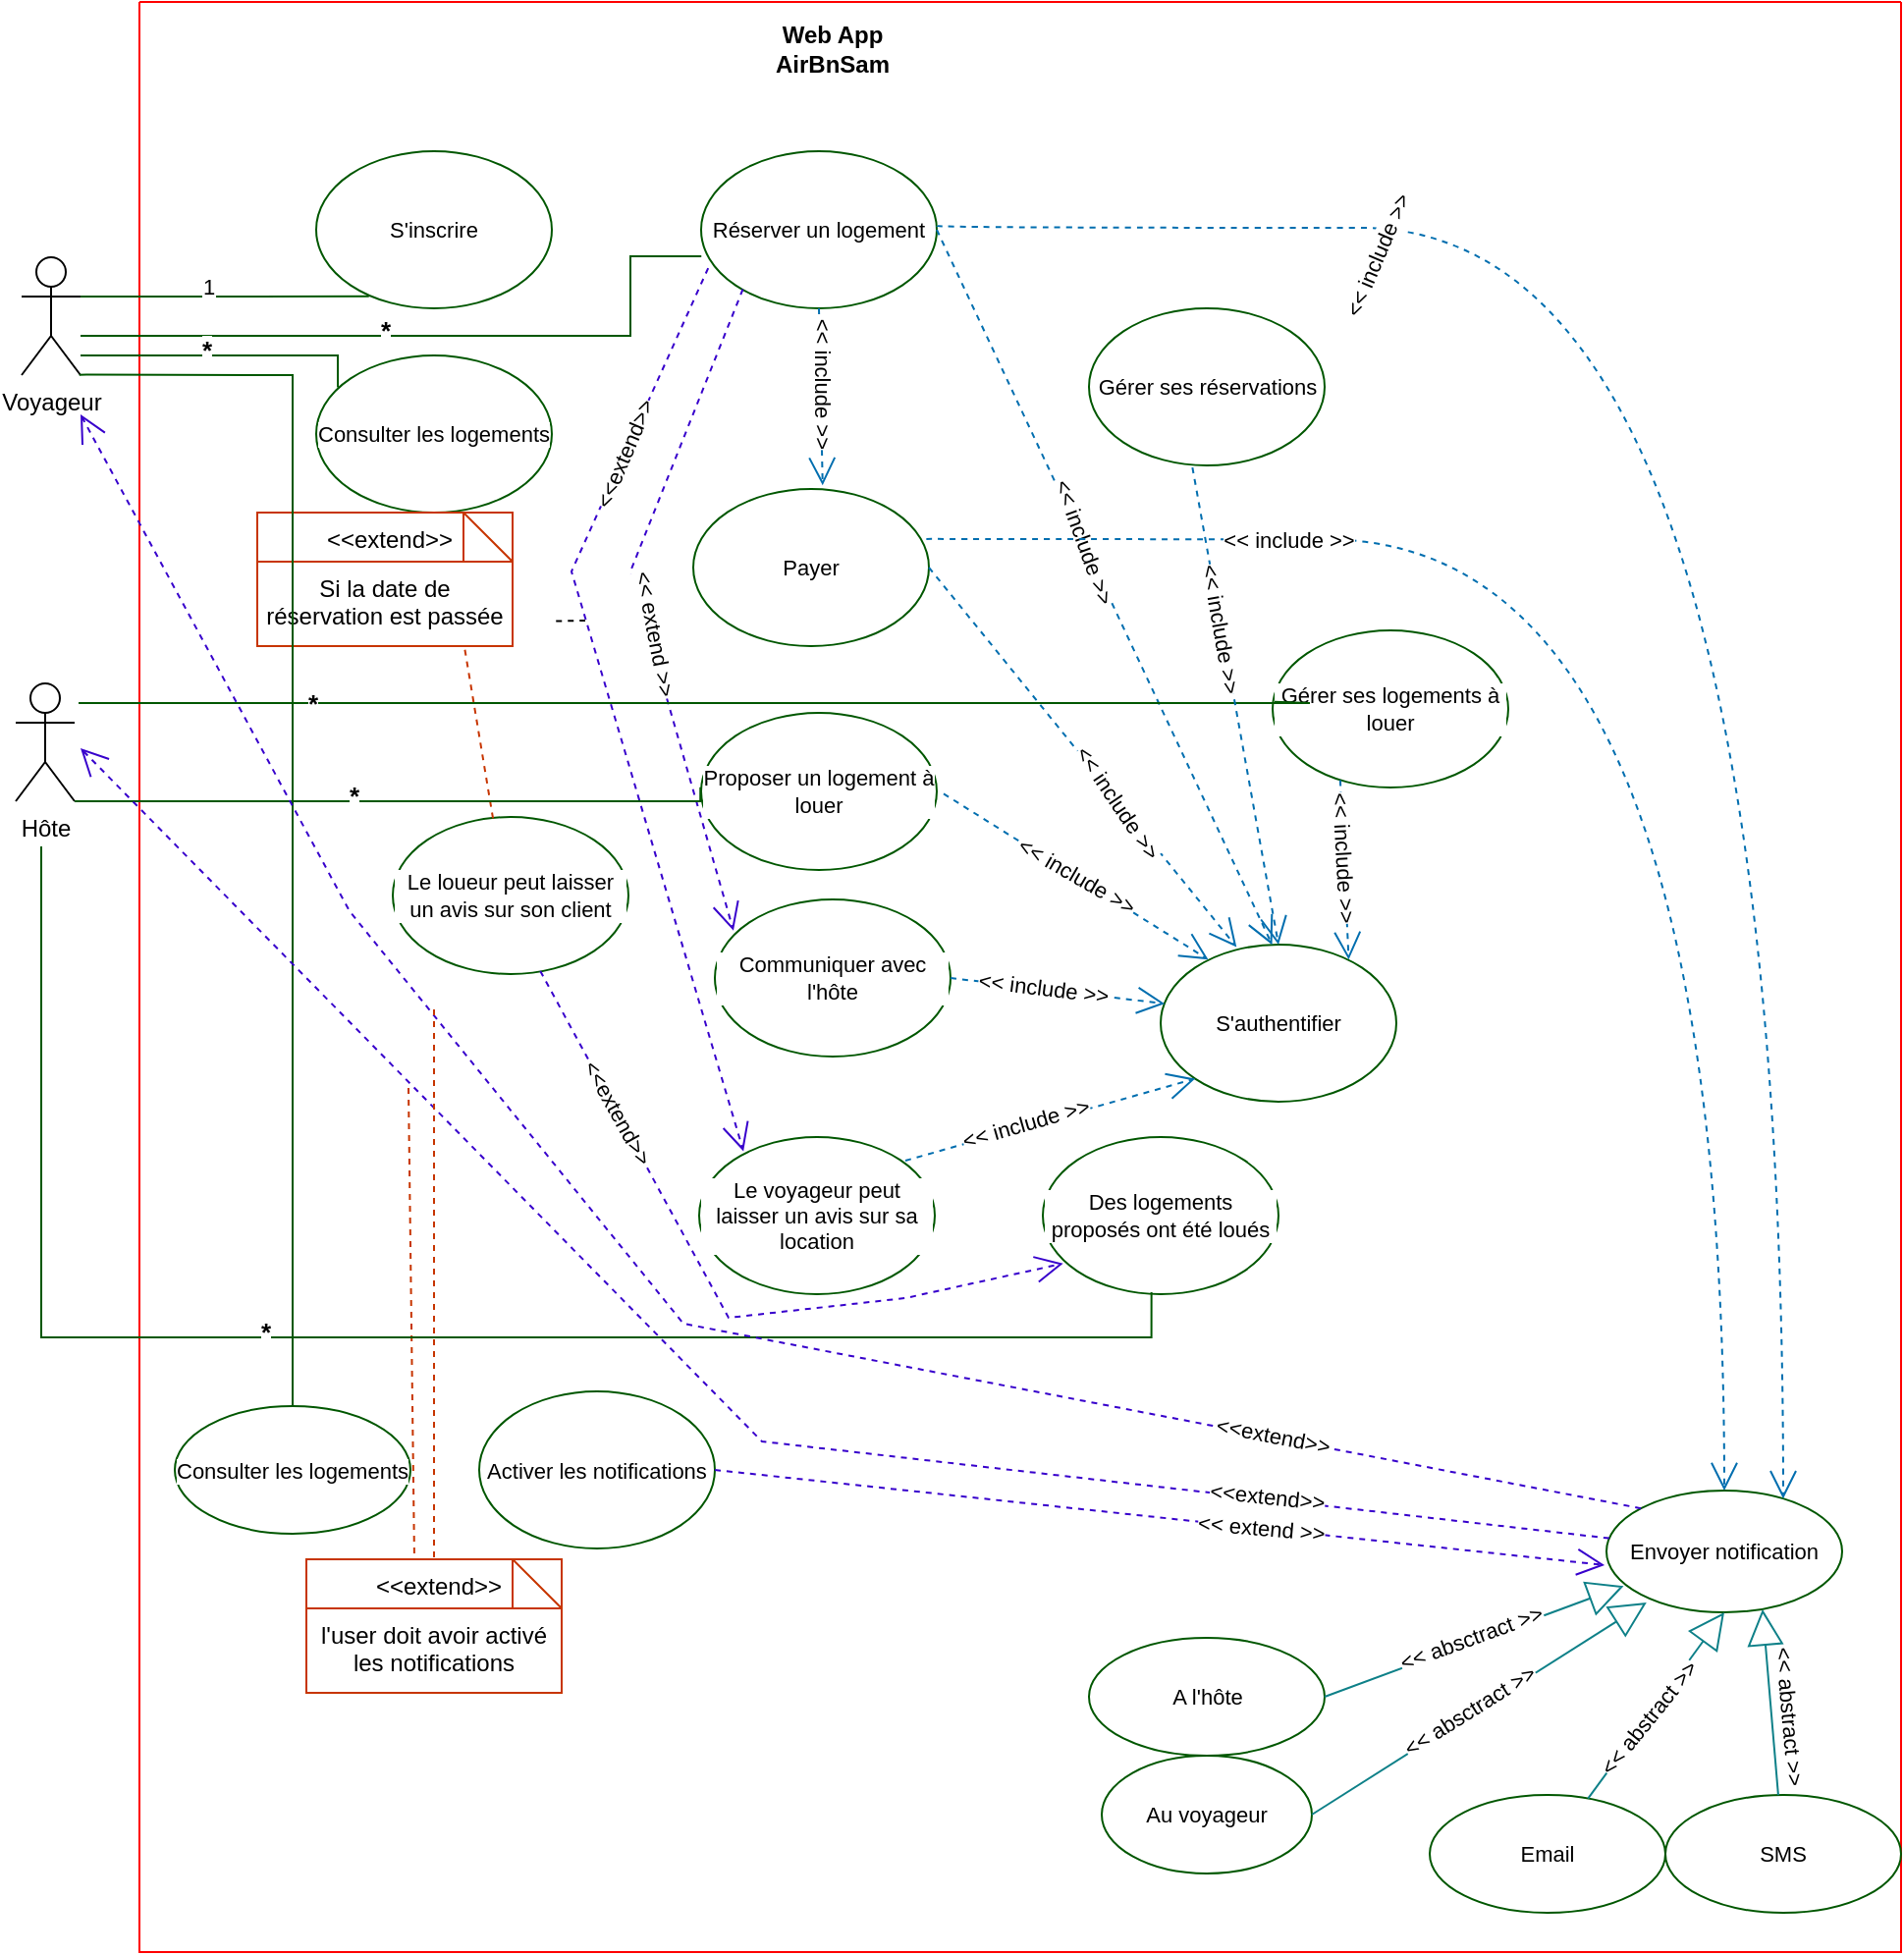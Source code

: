 <mxfile version="24.7.7">
  <diagram name="Page-1" id="EdUBoLxohyeiRopS3cuu">
    <mxGraphModel dx="1728" dy="628" grid="1" gridSize="10" guides="1" tooltips="1" connect="1" arrows="1" fold="1" page="1" pageScale="1" pageWidth="1200" pageHeight="1600" math="0" shadow="0">
      <root>
        <mxCell id="0" />
        <mxCell id="1" parent="0" />
        <mxCell id="GPnBkZLUvaVh1_yHO0LI-1" value="&lt;div&gt;Voyageur&lt;/div&gt;" style="shape=umlActor;verticalLabelPosition=bottom;verticalAlign=top;html=1;outlineConnect=0;" parent="1" vertex="1">
          <mxGeometry x="193" y="417" width="30" height="60" as="geometry" />
        </mxCell>
        <mxCell id="GPnBkZLUvaVh1_yHO0LI-2" value="Hôte&lt;div&gt;&lt;br&gt;&lt;/div&gt;" style="shape=umlActor;verticalLabelPosition=bottom;verticalAlign=top;html=1;outlineConnect=0;" parent="1" vertex="1">
          <mxGeometry x="190" y="634" width="30" height="60" as="geometry" />
        </mxCell>
        <mxCell id="GPnBkZLUvaVh1_yHO0LI-15" value="" style="swimlane;startSize=0;fillColor=none;strokeColor=#FF0000;" parent="1" vertex="1">
          <mxGeometry x="253" y="287" width="897" height="993" as="geometry">
            <mxRectangle x="340" y="50" width="50" height="40" as="alternateBounds" />
          </mxGeometry>
        </mxCell>
        <mxCell id="GPnBkZLUvaVh1_yHO0LI-9" value="Réserver un logement" style="ellipse;whiteSpace=wrap;html=1;fillColor=none;strokeColor=#005700;rounded=0;align=center;verticalAlign=middle;fontFamily=Helvetica;fontSize=11;fontColor=default;labelBackgroundColor=default;" parent="GPnBkZLUvaVh1_yHO0LI-15" vertex="1">
          <mxGeometry x="286" y="76" width="120" height="80" as="geometry" />
        </mxCell>
        <mxCell id="GPnBkZLUvaVh1_yHO0LI-10" value="Payer" style="ellipse;whiteSpace=wrap;html=1;fillColor=none;strokeColor=#005700;rounded=0;align=center;verticalAlign=middle;fontFamily=Helvetica;fontSize=11;fontColor=default;labelBackgroundColor=default;" parent="GPnBkZLUvaVh1_yHO0LI-15" vertex="1">
          <mxGeometry x="282" y="248" width="120" height="80" as="geometry" />
        </mxCell>
        <mxCell id="GPnBkZLUvaVh1_yHO0LI-11" value="Proposer un logement à louer" style="ellipse;whiteSpace=wrap;html=1;fillColor=none;strokeColor=#005700;rounded=0;align=center;verticalAlign=middle;fontFamily=Helvetica;fontSize=11;fontColor=default;labelBackgroundColor=default;" parent="GPnBkZLUvaVh1_yHO0LI-15" vertex="1">
          <mxGeometry x="286" y="362" width="120" height="80" as="geometry" />
        </mxCell>
        <mxCell id="GPnBkZLUvaVh1_yHO0LI-14" value="Envoyer notification" style="ellipse;whiteSpace=wrap;html=1;fillColor=none;strokeColor=#005700;rounded=0;align=center;verticalAlign=middle;fontFamily=Helvetica;fontSize=11;fontColor=default;labelBackgroundColor=default;" parent="GPnBkZLUvaVh1_yHO0LI-15" vertex="1">
          <mxGeometry x="747" y="758" width="120" height="62" as="geometry" />
        </mxCell>
        <mxCell id="GPnBkZLUvaVh1_yHO0LI-13" value="Le voyageur peut laisser un avis sur sa location" style="ellipse;whiteSpace=wrap;html=1;fillColor=none;strokeColor=#005700;rounded=0;align=center;verticalAlign=middle;fontFamily=Helvetica;fontSize=11;fontColor=default;labelBackgroundColor=default;" parent="GPnBkZLUvaVh1_yHO0LI-15" vertex="1">
          <mxGeometry x="285" y="578" width="120" height="80" as="geometry" />
        </mxCell>
        <mxCell id="GPnBkZLUvaVh1_yHO0LI-12" value="Communiquer avec l&#39;hôte" style="ellipse;whiteSpace=wrap;html=1;fillColor=none;strokeColor=#005700;rounded=0;align=center;verticalAlign=middle;fontFamily=Helvetica;fontSize=11;fontColor=default;labelBackgroundColor=default;" parent="GPnBkZLUvaVh1_yHO0LI-15" vertex="1">
          <mxGeometry x="293" y="457" width="120" height="80" as="geometry" />
        </mxCell>
        <mxCell id="GPnBkZLUvaVh1_yHO0LI-18" value="&lt;b&gt;Web App AirBnSam&lt;/b&gt;" style="text;html=1;align=center;verticalAlign=middle;whiteSpace=wrap;rounded=0;" parent="GPnBkZLUvaVh1_yHO0LI-15" vertex="1">
          <mxGeometry x="323" y="9" width="60" height="30" as="geometry" />
        </mxCell>
        <mxCell id="GPnBkZLUvaVh1_yHO0LI-25" value="" style="endArrow=open;endSize=12;dashed=1;html=1;rounded=0;entryX=0.549;entryY=-0.023;entryDx=0;entryDy=0;exitX=0.5;exitY=1;exitDx=0;exitDy=0;entryPerimeter=0;fillColor=#1ba1e2;strokeColor=#006EAF;" parent="GPnBkZLUvaVh1_yHO0LI-15" target="GPnBkZLUvaVh1_yHO0LI-10" edge="1">
          <mxGeometry x="0.205" width="160" relative="1" as="geometry">
            <mxPoint x="346" y="156" as="sourcePoint" />
            <mxPoint x="346.8" y="229.04" as="targetPoint" />
            <mxPoint as="offset" />
          </mxGeometry>
        </mxCell>
        <mxCell id="GPnBkZLUvaVh1_yHO0LI-81" value="&amp;lt;&amp;lt; include &amp;gt;&amp;gt;" style="edgeLabel;html=1;align=center;verticalAlign=middle;resizable=0;points=[];rotation=90;" parent="GPnBkZLUvaVh1_yHO0LI-25" vertex="1" connectable="0">
          <mxGeometry x="-0.173" y="2" relative="1" as="geometry">
            <mxPoint as="offset" />
          </mxGeometry>
        </mxCell>
        <mxCell id="GPnBkZLUvaVh1_yHO0LI-32" value="S&#39;authentifier" style="ellipse;whiteSpace=wrap;html=1;fillColor=none;strokeColor=#005700;gradientColor=#ffa500;rounded=0;align=center;verticalAlign=middle;fontFamily=Helvetica;fontSize=11;fontColor=default;labelBackgroundColor=default;" parent="GPnBkZLUvaVh1_yHO0LI-15" vertex="1">
          <mxGeometry x="520" y="480" width="120" height="80" as="geometry" />
        </mxCell>
        <mxCell id="GPnBkZLUvaVh1_yHO0LI-34" value="" style="endArrow=open;endSize=12;dashed=1;html=1;rounded=0;exitX=1;exitY=0.5;exitDx=0;exitDy=0;entryX=0.473;entryY=0.001;entryDx=0;entryDy=0;entryPerimeter=0;fillColor=#1ba1e2;strokeColor=#006EAF;" parent="GPnBkZLUvaVh1_yHO0LI-15" source="GPnBkZLUvaVh1_yHO0LI-9" target="GPnBkZLUvaVh1_yHO0LI-32" edge="1">
          <mxGeometry width="160" relative="1" as="geometry">
            <mxPoint x="300" y="150" as="sourcePoint" />
            <mxPoint x="460" y="150" as="targetPoint" />
          </mxGeometry>
        </mxCell>
        <mxCell id="GPnBkZLUvaVh1_yHO0LI-80" value="&amp;lt;&amp;lt; include &amp;gt;&amp;gt;" style="edgeLabel;html=1;align=center;verticalAlign=middle;resizable=0;points=[];rotation=70;" parent="GPnBkZLUvaVh1_yHO0LI-34" vertex="1" connectable="0">
          <mxGeometry x="-0.127" y="1" relative="1" as="geometry">
            <mxPoint as="offset" />
          </mxGeometry>
        </mxCell>
        <mxCell id="GPnBkZLUvaVh1_yHO0LI-35" value="" style="endArrow=open;endSize=12;dashed=1;html=1;rounded=0;exitX=1;exitY=0.5;exitDx=0;exitDy=0;entryX=0.322;entryY=0.015;entryDx=0;entryDy=0;entryPerimeter=0;fillColor=#1ba1e2;strokeColor=#006EAF;" parent="GPnBkZLUvaVh1_yHO0LI-15" source="GPnBkZLUvaVh1_yHO0LI-10" target="GPnBkZLUvaVh1_yHO0LI-32" edge="1">
          <mxGeometry width="160" relative="1" as="geometry">
            <mxPoint x="270" y="117" as="sourcePoint" />
            <mxPoint x="397" y="471" as="targetPoint" />
          </mxGeometry>
        </mxCell>
        <mxCell id="GPnBkZLUvaVh1_yHO0LI-88" value="&amp;lt;&amp;lt; include &amp;gt;&amp;gt;" style="edgeLabel;html=1;align=center;verticalAlign=middle;resizable=0;points=[];rotation=56;" parent="GPnBkZLUvaVh1_yHO0LI-35" vertex="1" connectable="0">
          <mxGeometry x="0.357" y="-1" relative="1" as="geometry">
            <mxPoint x="-10" y="-13" as="offset" />
          </mxGeometry>
        </mxCell>
        <mxCell id="GPnBkZLUvaVh1_yHO0LI-36" value="" style="endArrow=open;endSize=12;dashed=1;html=1;rounded=0;exitX=1.029;exitY=0.515;exitDx=0;exitDy=0;entryX=0.202;entryY=0.095;entryDx=0;entryDy=0;entryPerimeter=0;exitPerimeter=0;fillColor=#1ba1e2;strokeColor=#006EAF;" parent="GPnBkZLUvaVh1_yHO0LI-15" source="GPnBkZLUvaVh1_yHO0LI-11" target="GPnBkZLUvaVh1_yHO0LI-32" edge="1">
          <mxGeometry width="160" relative="1" as="geometry">
            <mxPoint x="260" y="268" as="sourcePoint" />
            <mxPoint x="369" y="484" as="targetPoint" />
          </mxGeometry>
        </mxCell>
        <mxCell id="nlzdjAnuToEs6B72ql9--20" value="&amp;lt;&amp;lt; include &amp;gt;&amp;gt;" style="edgeLabel;html=1;align=center;verticalAlign=middle;resizable=0;points=[];rotation=30;" vertex="1" connectable="0" parent="GPnBkZLUvaVh1_yHO0LI-36">
          <mxGeometry x="0.005" relative="1" as="geometry">
            <mxPoint y="-1" as="offset" />
          </mxGeometry>
        </mxCell>
        <mxCell id="GPnBkZLUvaVh1_yHO0LI-37" value="" style="endArrow=open;endSize=12;dashed=1;html=1;rounded=0;exitX=1;exitY=0.5;exitDx=0;exitDy=0;entryX=0.017;entryY=0.376;entryDx=0;entryDy=0;entryPerimeter=0;fillColor=#1ba1e2;strokeColor=#006EAF;" parent="GPnBkZLUvaVh1_yHO0LI-15" edge="1">
          <mxGeometry width="160" relative="1" as="geometry">
            <mxPoint x="413" y="497" as="sourcePoint" />
            <mxPoint x="522.04" y="510.08" as="targetPoint" />
          </mxGeometry>
        </mxCell>
        <mxCell id="nlzdjAnuToEs6B72ql9--23" value="&amp;lt;&amp;lt; include &amp;gt;&amp;gt;" style="edgeLabel;html=1;align=center;verticalAlign=middle;resizable=0;points=[];rotation=7;" vertex="1" connectable="0" parent="GPnBkZLUvaVh1_yHO0LI-37">
          <mxGeometry x="-0.218" y="1" relative="1" as="geometry">
            <mxPoint x="4" y="1" as="offset" />
          </mxGeometry>
        </mxCell>
        <mxCell id="GPnBkZLUvaVh1_yHO0LI-38" value="" style="endArrow=open;endSize=12;dashed=1;html=1;rounded=0;entryX=0;entryY=1;entryDx=0;entryDy=0;fillColor=#1ba1e2;strokeColor=#006EAF;" parent="GPnBkZLUvaVh1_yHO0LI-15" target="GPnBkZLUvaVh1_yHO0LI-32" edge="1">
          <mxGeometry width="160" relative="1" as="geometry">
            <mxPoint x="390" y="590" as="sourcePoint" />
            <mxPoint x="368" y="737" as="targetPoint" />
          </mxGeometry>
        </mxCell>
        <mxCell id="GPnBkZLUvaVh1_yHO0LI-89" value="&amp;lt;&amp;lt; include &amp;gt;&amp;gt;" style="edgeLabel;html=1;align=center;verticalAlign=middle;resizable=0;points=[];rotation=344;" parent="GPnBkZLUvaVh1_yHO0LI-38" vertex="1" connectable="0">
          <mxGeometry x="-0.179" y="-1" relative="1" as="geometry">
            <mxPoint y="-3" as="offset" />
          </mxGeometry>
        </mxCell>
        <mxCell id="GPnBkZLUvaVh1_yHO0LI-39" value="" style="endArrow=open;endSize=12;dashed=1;html=1;rounded=0;exitX=0.177;exitY=0.879;exitDx=0;exitDy=0;entryX=0.079;entryY=0.199;entryDx=0;entryDy=0;entryPerimeter=0;exitPerimeter=0;fillColor=#6a00ff;strokeColor=#3700CC;" parent="GPnBkZLUvaVh1_yHO0LI-15" source="GPnBkZLUvaVh1_yHO0LI-9" target="GPnBkZLUvaVh1_yHO0LI-12" edge="1">
          <mxGeometry x="0.145" y="1" width="160" relative="1" as="geometry">
            <mxPoint x="70" y="106" as="sourcePoint" />
            <mxPoint x="197" y="460" as="targetPoint" />
            <Array as="points">
              <mxPoint x="250" y="290" />
            </Array>
            <mxPoint as="offset" />
          </mxGeometry>
        </mxCell>
        <mxCell id="GPnBkZLUvaVh1_yHO0LI-78" value="&amp;lt;&amp;lt; extend &amp;gt;&amp;gt;" style="edgeLabel;html=1;align=center;verticalAlign=middle;resizable=0;points=[];rotation=79;" parent="GPnBkZLUvaVh1_yHO0LI-39" vertex="1" connectable="0">
          <mxGeometry x="0.146" y="2" relative="1" as="geometry">
            <mxPoint x="-1" y="-10" as="offset" />
          </mxGeometry>
        </mxCell>
        <mxCell id="GPnBkZLUvaVh1_yHO0LI-41" value="" style="endArrow=open;endSize=12;dashed=1;html=1;rounded=0;exitX=0.03;exitY=0.744;exitDx=0;exitDy=0;entryX=0.188;entryY=0.09;entryDx=0;entryDy=0;entryPerimeter=0;exitPerimeter=0;fillColor=#6a00ff;strokeColor=#3700CC;" parent="GPnBkZLUvaVh1_yHO0LI-15" source="GPnBkZLUvaVh1_yHO0LI-9" target="GPnBkZLUvaVh1_yHO0LI-13" edge="1">
          <mxGeometry x="0.151" y="3" width="160" relative="1" as="geometry">
            <mxPoint x="317" y="156" as="sourcePoint" />
            <mxPoint x="301" y="483" as="targetPoint" />
            <Array as="points">
              <mxPoint x="220" y="290" />
            </Array>
            <mxPoint as="offset" />
          </mxGeometry>
        </mxCell>
        <mxCell id="GPnBkZLUvaVh1_yHO0LI-77" value="&amp;lt;&amp;lt;extend&amp;gt;&amp;gt;" style="edgeLabel;html=1;align=center;verticalAlign=middle;resizable=0;points=[];rotation=-67;" parent="GPnBkZLUvaVh1_yHO0LI-41" vertex="1" connectable="0">
          <mxGeometry x="-0.565" relative="1" as="geometry">
            <mxPoint as="offset" />
          </mxGeometry>
        </mxCell>
        <mxCell id="GPnBkZLUvaVh1_yHO0LI-47" value="" style="endArrow=none;dashed=1;html=1;rounded=0;exitX=1.001;exitY=0.755;exitDx=0;exitDy=0;exitPerimeter=0;" parent="GPnBkZLUvaVh1_yHO0LI-15" edge="1">
          <mxGeometry width="50" height="50" relative="1" as="geometry">
            <mxPoint x="212.13" y="315.3" as="sourcePoint" />
            <mxPoint x="227" y="315" as="targetPoint" />
          </mxGeometry>
        </mxCell>
        <mxCell id="GPnBkZLUvaVh1_yHO0LI-49" value="A l&#39;hôte" style="ellipse;whiteSpace=wrap;html=1;fillColor=none;strokeColor=#005700;rounded=0;align=center;verticalAlign=middle;fontFamily=Helvetica;fontSize=11;fontColor=default;labelBackgroundColor=default;" parent="GPnBkZLUvaVh1_yHO0LI-15" vertex="1">
          <mxGeometry x="483.5" y="833" width="120" height="60" as="geometry" />
        </mxCell>
        <mxCell id="GPnBkZLUvaVh1_yHO0LI-48" value="Au voyageur" style="ellipse;whiteSpace=wrap;html=1;fillColor=none;strokeColor=#005700;rounded=0;align=center;verticalAlign=middle;fontFamily=Helvetica;fontSize=11;fontColor=default;labelBackgroundColor=default;" parent="GPnBkZLUvaVh1_yHO0LI-15" vertex="1">
          <mxGeometry x="490" y="893" width="107" height="60" as="geometry" />
        </mxCell>
        <mxCell id="GPnBkZLUvaVh1_yHO0LI-52" value="" style="endArrow=block;endSize=16;endFill=0;html=1;rounded=0;entryX=0.073;entryY=0.784;entryDx=0;entryDy=0;entryPerimeter=0;fillColor=#b0e3e6;strokeColor=#0e8088;exitX=1;exitY=0.5;exitDx=0;exitDy=0;" parent="GPnBkZLUvaVh1_yHO0LI-15" source="GPnBkZLUvaVh1_yHO0LI-49" target="GPnBkZLUvaVh1_yHO0LI-14" edge="1">
          <mxGeometry width="160" relative="1" as="geometry">
            <mxPoint x="330" y="680" as="sourcePoint" />
            <mxPoint x="410" y="730" as="targetPoint" />
          </mxGeometry>
        </mxCell>
        <mxCell id="nlzdjAnuToEs6B72ql9--21" value="&amp;lt;&amp;lt; absctract &amp;gt;&amp;gt;" style="edgeLabel;html=1;align=center;verticalAlign=middle;resizable=0;points=[];rotation=340;" vertex="1" connectable="0" parent="GPnBkZLUvaVh1_yHO0LI-52">
          <mxGeometry x="-0.013" y="2" relative="1" as="geometry">
            <mxPoint as="offset" />
          </mxGeometry>
        </mxCell>
        <mxCell id="GPnBkZLUvaVh1_yHO0LI-53" value="" style="endArrow=block;endSize=16;endFill=0;html=1;rounded=0;entryX=0.17;entryY=0.919;entryDx=0;entryDy=0;exitX=1;exitY=0.5;exitDx=0;exitDy=0;entryPerimeter=0;fillColor=#b0e3e6;strokeColor=#0e8088;" parent="GPnBkZLUvaVh1_yHO0LI-15" source="GPnBkZLUvaVh1_yHO0LI-48" target="GPnBkZLUvaVh1_yHO0LI-14" edge="1">
          <mxGeometry width="160" relative="1" as="geometry">
            <mxPoint x="510" y="770" as="sourcePoint" />
            <mxPoint x="387" y="799" as="targetPoint" />
          </mxGeometry>
        </mxCell>
        <mxCell id="GPnBkZLUvaVh1_yHO0LI-54" value="S&#39;inscrire" style="ellipse;whiteSpace=wrap;html=1;fillColor=none;strokeColor=#005700;rounded=0;align=center;verticalAlign=middle;fontFamily=Helvetica;fontSize=11;fontColor=default;labelBackgroundColor=default;" parent="GPnBkZLUvaVh1_yHO0LI-15" vertex="1">
          <mxGeometry x="90" y="76" width="120" height="80" as="geometry" />
        </mxCell>
        <mxCell id="GPnBkZLUvaVh1_yHO0LI-55" value="Consulter les logements" style="ellipse;whiteSpace=wrap;html=1;fillColor=none;strokeColor=#005700;rounded=0;align=center;verticalAlign=middle;fontFamily=Helvetica;fontSize=11;fontColor=default;labelBackgroundColor=default;" parent="GPnBkZLUvaVh1_yHO0LI-15" vertex="1">
          <mxGeometry x="90" y="180" width="120" height="80" as="geometry" />
        </mxCell>
        <mxCell id="GPnBkZLUvaVh1_yHO0LI-56" value="Gérer ses réservations" style="ellipse;whiteSpace=wrap;html=1;fillColor=none;strokeColor=#005700;rounded=0;align=center;verticalAlign=middle;fontFamily=Helvetica;fontSize=11;fontColor=default;labelBackgroundColor=default;" parent="GPnBkZLUvaVh1_yHO0LI-15" vertex="1">
          <mxGeometry x="483.5" y="156" width="120" height="80" as="geometry" />
        </mxCell>
        <mxCell id="GPnBkZLUvaVh1_yHO0LI-57" value="Consulter les logements" style="ellipse;whiteSpace=wrap;html=1;fillColor=none;strokeColor=#005700;rounded=0;align=center;verticalAlign=middle;fontFamily=Helvetica;fontSize=11;fontColor=default;labelBackgroundColor=default;" parent="GPnBkZLUvaVh1_yHO0LI-15" vertex="1">
          <mxGeometry x="18" y="715" width="120" height="65" as="geometry" />
        </mxCell>
        <mxCell id="GPnBkZLUvaVh1_yHO0LI-60" value="Gérer ses logements à louer" style="ellipse;whiteSpace=wrap;html=1;fillColor=none;strokeColor=#005700;rounded=0;align=center;verticalAlign=middle;fontFamily=Helvetica;fontSize=11;fontColor=default;labelBackgroundColor=default;" parent="GPnBkZLUvaVh1_yHO0LI-15" vertex="1">
          <mxGeometry x="577" y="320" width="120" height="80" as="geometry" />
        </mxCell>
        <mxCell id="GPnBkZLUvaVh1_yHO0LI-64" value="" style="endArrow=open;endSize=12;dashed=1;html=1;rounded=0;exitX=0.287;exitY=0.953;exitDx=0;exitDy=0;entryX=0.798;entryY=0.096;entryDx=0;entryDy=0;entryPerimeter=0;exitPerimeter=0;fillColor=#1ba1e2;strokeColor=#006EAF;" parent="GPnBkZLUvaVh1_yHO0LI-15" source="GPnBkZLUvaVh1_yHO0LI-60" target="GPnBkZLUvaVh1_yHO0LI-32" edge="1">
          <mxGeometry width="160" relative="1" as="geometry">
            <mxPoint x="630" y="395" as="sourcePoint" />
            <mxPoint x="725" y="470" as="targetPoint" />
          </mxGeometry>
        </mxCell>
        <mxCell id="GPnBkZLUvaVh1_yHO0LI-86" value="&amp;lt;&amp;lt; include &amp;gt;&amp;gt;" style="edgeLabel;html=1;align=center;verticalAlign=middle;resizable=0;points=[];rotation=87;" parent="GPnBkZLUvaVh1_yHO0LI-64" vertex="1" connectable="0">
          <mxGeometry x="-0.214" y="2" relative="1" as="geometry">
            <mxPoint x="-2" y="3" as="offset" />
          </mxGeometry>
        </mxCell>
        <mxCell id="GPnBkZLUvaVh1_yHO0LI-22" value="" style="endArrow=none;html=1;edgeStyle=orthogonalEdgeStyle;rounded=0;entryX=0.001;entryY=0.669;entryDx=0;entryDy=0;entryPerimeter=0;fillColor=#008a00;strokeColor=#005700;" parent="GPnBkZLUvaVh1_yHO0LI-15" target="GPnBkZLUvaVh1_yHO0LI-9" edge="1">
          <mxGeometry relative="1" as="geometry">
            <mxPoint x="-30" y="170" as="sourcePoint" />
            <mxPoint x="255.04" y="170" as="targetPoint" />
            <Array as="points">
              <mxPoint x="250" y="170" />
              <mxPoint x="250" y="130" />
            </Array>
          </mxGeometry>
        </mxCell>
        <mxCell id="GPnBkZLUvaVh1_yHO0LI-29" value="&lt;font style=&quot;font-size: 13px;&quot;&gt;&lt;b&gt;*&lt;/b&gt;&lt;/font&gt;" style="edgeLabel;html=1;align=center;verticalAlign=middle;resizable=0;points=[];" parent="GPnBkZLUvaVh1_yHO0LI-22" vertex="1" connectable="0">
          <mxGeometry x="-0.132" y="3" relative="1" as="geometry">
            <mxPoint as="offset" />
          </mxGeometry>
        </mxCell>
        <mxCell id="GPnBkZLUvaVh1_yHO0LI-61" value="" style="endArrow=none;html=1;edgeStyle=orthogonalEdgeStyle;rounded=0;entryX=0.008;entryY=0.455;entryDx=0;entryDy=0;entryPerimeter=0;fillColor=#008a00;strokeColor=#005700;" parent="GPnBkZLUvaVh1_yHO0LI-15" target="GPnBkZLUvaVh1_yHO0LI-60" edge="1">
          <mxGeometry relative="1" as="geometry">
            <mxPoint x="-31" y="357" as="sourcePoint" />
            <mxPoint x="596.04" y="355.72" as="targetPoint" />
            <Array as="points">
              <mxPoint x="596" y="356" />
            </Array>
          </mxGeometry>
        </mxCell>
        <mxCell id="GPnBkZLUvaVh1_yHO0LI-73" value="" style="endArrow=open;endSize=12;dashed=1;html=1;rounded=0;exitX=0.439;exitY=1.013;exitDx=0;exitDy=0;entryX=0.5;entryY=0;entryDx=0;entryDy=0;exitPerimeter=0;fillColor=#1ba1e2;strokeColor=#006EAF;" parent="GPnBkZLUvaVh1_yHO0LI-15" target="GPnBkZLUvaVh1_yHO0LI-32" edge="1" source="GPnBkZLUvaVh1_yHO0LI-56">
          <mxGeometry width="160" relative="1" as="geometry">
            <mxPoint x="623" y="260" as="sourcePoint" />
            <mxPoint x="570" y="342" as="targetPoint" />
          </mxGeometry>
        </mxCell>
        <mxCell id="GPnBkZLUvaVh1_yHO0LI-87" value="&amp;lt;&amp;lt; include &amp;gt;&amp;gt;" style="edgeLabel;html=1;align=center;verticalAlign=middle;resizable=0;points=[];rotation=80;" parent="GPnBkZLUvaVh1_yHO0LI-73" vertex="1" connectable="0">
          <mxGeometry x="-0.572" y="1" relative="1" as="geometry">
            <mxPoint x="4" y="30" as="offset" />
          </mxGeometry>
        </mxCell>
        <mxCell id="GPnBkZLUvaVh1_yHO0LI-74" value="Le loueur peut laisser un avis sur son client" style="ellipse;whiteSpace=wrap;html=1;fillColor=none;strokeColor=#005700;rounded=0;align=center;verticalAlign=middle;fontFamily=Helvetica;fontSize=11;fontColor=default;labelBackgroundColor=default;" parent="GPnBkZLUvaVh1_yHO0LI-15" vertex="1">
          <mxGeometry x="129" y="415" width="120" height="80" as="geometry" />
        </mxCell>
        <mxCell id="GPnBkZLUvaVh1_yHO0LI-75" value="" style="endArrow=none;dashed=1;html=1;rounded=0;exitX=0.644;exitY=0.998;exitDx=0;exitDy=0;exitPerimeter=0;entryX=0.426;entryY=0.016;entryDx=0;entryDy=0;entryPerimeter=0;fillColor=#fa6800;strokeColor=#C73500;" parent="GPnBkZLUvaVh1_yHO0LI-15" target="GPnBkZLUvaVh1_yHO0LI-74" edge="1">
          <mxGeometry width="50" height="50" relative="1" as="geometry">
            <mxPoint x="165.72" y="329.88" as="sourcePoint" />
            <mxPoint x="200" y="415" as="targetPoint" />
          </mxGeometry>
        </mxCell>
        <mxCell id="GPnBkZLUvaVh1_yHO0LI-90" value="Des logements proposés ont été loués" style="ellipse;whiteSpace=wrap;html=1;fillColor=none;strokeColor=#005700;rounded=0;align=center;verticalAlign=middle;fontFamily=Helvetica;fontSize=11;fontColor=default;labelBackgroundColor=default;" parent="GPnBkZLUvaVh1_yHO0LI-15" vertex="1">
          <mxGeometry x="460" y="578" width="120" height="80" as="geometry" />
        </mxCell>
        <mxCell id="GPnBkZLUvaVh1_yHO0LI-93" value="" style="endArrow=open;endSize=12;dashed=1;html=1;rounded=0;exitX=0.626;exitY=0.981;exitDx=0;exitDy=0;entryX=0.086;entryY=0.805;entryDx=0;entryDy=0;entryPerimeter=0;exitPerimeter=0;fillColor=#6a00ff;strokeColor=#3700CC;" parent="GPnBkZLUvaVh1_yHO0LI-15" source="GPnBkZLUvaVh1_yHO0LI-74" target="GPnBkZLUvaVh1_yHO0LI-90" edge="1">
          <mxGeometry x="0.151" y="3" width="160" relative="1" as="geometry">
            <mxPoint x="460" y="180" as="sourcePoint" />
            <mxPoint x="458" y="648" as="targetPoint" />
            <Array as="points">
              <mxPoint x="300" y="670" />
              <mxPoint x="390" y="660" />
            </Array>
            <mxPoint as="offset" />
          </mxGeometry>
        </mxCell>
        <mxCell id="GPnBkZLUvaVh1_yHO0LI-94" value="&amp;lt;&amp;lt;extend&amp;gt;&amp;gt;" style="edgeLabel;html=1;align=center;verticalAlign=middle;resizable=0;points=[];rotation=61;" parent="GPnBkZLUvaVh1_yHO0LI-93" vertex="1" connectable="0">
          <mxGeometry x="-0.565" relative="1" as="geometry">
            <mxPoint as="offset" />
          </mxGeometry>
        </mxCell>
        <mxCell id="GPnBkZLUvaVh1_yHO0LI-98" value="l&#39;user doit avoir activé les notifications" style="shape=note2;boundedLbl=1;whiteSpace=wrap;html=1;size=25;verticalAlign=top;align=center;strokeColor=#C73500;fontFamily=Helvetica;fontSize=12;fontColor=#000000;fillColor=none;" parent="GPnBkZLUvaVh1_yHO0LI-15" vertex="1">
          <mxGeometry x="85" y="793" width="130" height="68" as="geometry" />
        </mxCell>
        <mxCell id="GPnBkZLUvaVh1_yHO0LI-99" value="&lt;&lt;extend&gt;&gt;" style="resizeWidth=1;part=1;strokeColor=#C73500;fillColor=none;align=center;spacingLeft=5;verticalAlign=top;fontFamily=Helvetica;fontSize=12;fontColor=#000000;" parent="GPnBkZLUvaVh1_yHO0LI-98" vertex="1">
          <mxGeometry width="130" height="25" relative="1" as="geometry" />
        </mxCell>
        <mxCell id="GPnBkZLUvaVh1_yHO0LI-100" value="" style="endArrow=none;dashed=1;html=1;rounded=0;entryX=0.423;entryY=-0.005;entryDx=0;entryDy=0;entryPerimeter=0;fillColor=#fa6800;strokeColor=#C73500;" parent="GPnBkZLUvaVh1_yHO0LI-15" target="GPnBkZLUvaVh1_yHO0LI-99" edge="1">
          <mxGeometry width="50" height="50" relative="1" as="geometry">
            <mxPoint x="137" y="553" as="sourcePoint" />
            <mxPoint x="140" y="800" as="targetPoint" />
          </mxGeometry>
        </mxCell>
        <mxCell id="GPnBkZLUvaVh1_yHO0LI-107" value="Si la date de réservation est passée" style="shape=note2;boundedLbl=1;whiteSpace=wrap;html=1;size=25;verticalAlign=top;align=center;strokeColor=#C73500;fontFamily=Helvetica;fontSize=12;fontColor=#000000;fillColor=none;" parent="GPnBkZLUvaVh1_yHO0LI-15" vertex="1">
          <mxGeometry x="60" y="260" width="130" height="68" as="geometry" />
        </mxCell>
        <mxCell id="GPnBkZLUvaVh1_yHO0LI-108" value="&lt;&lt;extend&gt;&gt;" style="resizeWidth=1;part=1;strokeColor=#C73500;fillColor=none;align=center;spacingLeft=5;verticalAlign=top;fontFamily=Helvetica;fontSize=12;fontColor=#000000;" parent="GPnBkZLUvaVh1_yHO0LI-107" vertex="1">
          <mxGeometry width="130" height="25" relative="1" as="geometry" />
        </mxCell>
        <mxCell id="nlzdjAnuToEs6B72ql9--1" value="Activer les notifications" style="ellipse;whiteSpace=wrap;html=1;fillColor=none;strokeColor=#005700;rounded=0;align=center;verticalAlign=middle;fontFamily=Helvetica;fontSize=11;fontColor=default;labelBackgroundColor=default;" vertex="1" parent="GPnBkZLUvaVh1_yHO0LI-15">
          <mxGeometry x="173" y="707.5" width="120" height="80" as="geometry" />
        </mxCell>
        <mxCell id="nlzdjAnuToEs6B72ql9--2" value="" style="endArrow=open;endSize=12;dashed=1;html=1;rounded=0;exitX=1;exitY=0.5;exitDx=0;exitDy=0;entryX=-0.008;entryY=0.612;entryDx=0;entryDy=0;entryPerimeter=0;fillColor=#6a00ff;strokeColor=#3700CC;" edge="1" parent="GPnBkZLUvaVh1_yHO0LI-15" source="nlzdjAnuToEs6B72ql9--1" target="GPnBkZLUvaVh1_yHO0LI-14">
          <mxGeometry x="0.145" y="1" width="160" relative="1" as="geometry">
            <mxPoint x="554" y="163" as="sourcePoint" />
            <mxPoint x="549" y="490" as="targetPoint" />
            <Array as="points" />
            <mxPoint as="offset" />
          </mxGeometry>
        </mxCell>
        <mxCell id="nlzdjAnuToEs6B72ql9--3" value="&amp;lt;&amp;lt; extend &amp;gt;&amp;gt;" style="edgeLabel;html=1;align=center;verticalAlign=middle;resizable=0;points=[];rotation=5;" vertex="1" connectable="0" parent="nlzdjAnuToEs6B72ql9--2">
          <mxGeometry x="0.146" y="2" relative="1" as="geometry">
            <mxPoint x="18" y="3" as="offset" />
          </mxGeometry>
        </mxCell>
        <mxCell id="nlzdjAnuToEs6B72ql9--6" value="Email" style="ellipse;whiteSpace=wrap;html=1;fillColor=none;strokeColor=#005700;rounded=0;align=center;verticalAlign=middle;fontFamily=Helvetica;fontSize=11;fontColor=default;labelBackgroundColor=default;" vertex="1" parent="GPnBkZLUvaVh1_yHO0LI-15">
          <mxGeometry x="657" y="913" width="120" height="60" as="geometry" />
        </mxCell>
        <mxCell id="nlzdjAnuToEs6B72ql9--7" value="" style="endArrow=block;endSize=16;endFill=0;html=1;rounded=0;entryX=0.5;entryY=1;entryDx=0;entryDy=0;fillColor=#b0e3e6;strokeColor=#0e8088;" edge="1" parent="GPnBkZLUvaVh1_yHO0LI-15" source="nlzdjAnuToEs6B72ql9--6" target="GPnBkZLUvaVh1_yHO0LI-14">
          <mxGeometry width="160" relative="1" as="geometry">
            <mxPoint x="17" y="923" as="sourcePoint" />
            <mxPoint x="-28" y="979" as="targetPoint" />
          </mxGeometry>
        </mxCell>
        <mxCell id="nlzdjAnuToEs6B72ql9--8" value="&amp;lt;&amp;lt; abstract &amp;gt;&amp;gt;" style="edgeLabel;html=1;align=center;verticalAlign=middle;resizable=0;points=[];rotation=309;" vertex="1" connectable="0" parent="nlzdjAnuToEs6B72ql9--7">
          <mxGeometry x="-0.136" relative="1" as="geometry">
            <mxPoint as="offset" />
          </mxGeometry>
        </mxCell>
        <mxCell id="nlzdjAnuToEs6B72ql9--9" value="SMS" style="ellipse;whiteSpace=wrap;html=1;fillColor=none;strokeColor=#005700;rounded=0;align=center;verticalAlign=middle;fontFamily=Helvetica;fontSize=11;fontColor=default;labelBackgroundColor=default;" vertex="1" parent="GPnBkZLUvaVh1_yHO0LI-15">
          <mxGeometry x="777" y="913" width="120" height="60" as="geometry" />
        </mxCell>
        <mxCell id="nlzdjAnuToEs6B72ql9--10" value="" style="endArrow=block;endSize=16;endFill=0;html=1;rounded=0;entryX=0.662;entryY=0.975;entryDx=0;entryDy=0;fillColor=#b0e3e6;strokeColor=#0e8088;entryPerimeter=0;" edge="1" parent="GPnBkZLUvaVh1_yHO0LI-15" source="nlzdjAnuToEs6B72ql9--9" target="GPnBkZLUvaVh1_yHO0LI-14">
          <mxGeometry width="160" relative="1" as="geometry">
            <mxPoint x="147" y="923" as="sourcePoint" />
            <mxPoint x="358" y="780" as="targetPoint" />
          </mxGeometry>
        </mxCell>
        <mxCell id="nlzdjAnuToEs6B72ql9--11" value="&amp;lt;&amp;lt; abstract &amp;gt;&amp;gt;" style="edgeLabel;html=1;align=center;verticalAlign=middle;resizable=0;points=[];rotation=85;" vertex="1" connectable="0" parent="nlzdjAnuToEs6B72ql9--10">
          <mxGeometry x="-0.136" relative="1" as="geometry">
            <mxPoint x="9" as="offset" />
          </mxGeometry>
        </mxCell>
        <mxCell id="nlzdjAnuToEs6B72ql9--14" value="" style="endArrow=open;endSize=12;dashed=1;html=1;rounded=0;fillColor=#1ba1e2;strokeColor=#006EAF;edgeStyle=orthogonalEdgeStyle;curved=1;" edge="1" parent="GPnBkZLUvaVh1_yHO0LI-15" target="GPnBkZLUvaVh1_yHO0LI-14">
          <mxGeometry width="160" relative="1" as="geometry">
            <mxPoint x="405.997" y="114.0" as="sourcePoint" />
            <mxPoint x="782.957" y="270.0" as="targetPoint" />
            <Array as="points">
              <mxPoint x="406" y="115" />
              <mxPoint x="837" y="115" />
            </Array>
          </mxGeometry>
        </mxCell>
        <mxCell id="nlzdjAnuToEs6B72ql9--15" value="&amp;lt;&amp;lt; include &amp;gt;&amp;gt;" style="edgeLabel;html=1;align=center;verticalAlign=middle;resizable=0;points=[];rotation=293;" vertex="1" connectable="0" parent="nlzdjAnuToEs6B72ql9--14">
          <mxGeometry x="-0.572" y="1" relative="1" as="geometry">
            <mxPoint x="-6" y="15" as="offset" />
          </mxGeometry>
        </mxCell>
        <mxCell id="nlzdjAnuToEs6B72ql9--18" value="" style="endArrow=open;endSize=12;dashed=1;html=1;rounded=0;fillColor=#1ba1e2;strokeColor=#006EAF;edgeStyle=orthogonalEdgeStyle;curved=1;exitX=0.989;exitY=0.318;exitDx=0;exitDy=0;exitPerimeter=0;entryX=0.5;entryY=0;entryDx=0;entryDy=0;" edge="1" parent="GPnBkZLUvaVh1_yHO0LI-15" source="GPnBkZLUvaVh1_yHO0LI-10" target="GPnBkZLUvaVh1_yHO0LI-14">
          <mxGeometry width="160" relative="1" as="geometry">
            <mxPoint x="401.997" y="273.0" as="sourcePoint" />
            <mxPoint x="833" y="921" as="targetPoint" />
            <Array as="points">
              <mxPoint x="402" y="273" />
              <mxPoint x="807" y="274" />
            </Array>
          </mxGeometry>
        </mxCell>
        <mxCell id="nlzdjAnuToEs6B72ql9--19" value="&amp;lt;&amp;lt; include &amp;gt;&amp;gt;" style="edgeLabel;html=1;align=center;verticalAlign=middle;resizable=0;points=[];rotation=0;" vertex="1" connectable="0" parent="nlzdjAnuToEs6B72ql9--18">
          <mxGeometry x="-0.572" y="1" relative="1" as="geometry">
            <mxPoint x="-6" y="1" as="offset" />
          </mxGeometry>
        </mxCell>
        <mxCell id="nlzdjAnuToEs6B72ql9--22" value="&amp;lt;&amp;lt; absctract &amp;gt;&amp;gt;" style="edgeLabel;html=1;align=center;verticalAlign=middle;resizable=0;points=[];rotation=328;" vertex="1" connectable="0" parent="GPnBkZLUvaVh1_yHO0LI-15">
          <mxGeometry x="676.995" y="870.0" as="geometry" />
        </mxCell>
        <mxCell id="GPnBkZLUvaVh1_yHO0LI-30" value="" style="endArrow=none;html=1;edgeStyle=orthogonalEdgeStyle;rounded=0;entryX=-0.003;entryY=0.474;entryDx=0;entryDy=0;entryPerimeter=0;fillColor=#008a00;strokeColor=#005700;exitX=1;exitY=1;exitDx=0;exitDy=0;exitPerimeter=0;" parent="1" source="GPnBkZLUvaVh1_yHO0LI-2" target="GPnBkZLUvaVh1_yHO0LI-11" edge="1">
          <mxGeometry relative="1" as="geometry">
            <mxPoint x="223" y="687" as="sourcePoint" />
            <mxPoint x="533" y="707" as="targetPoint" />
            <Array as="points">
              <mxPoint x="539" y="694" />
            </Array>
          </mxGeometry>
        </mxCell>
        <mxCell id="GPnBkZLUvaVh1_yHO0LI-31" value="&lt;font style=&quot;font-size: 13px;&quot;&gt;&lt;b&gt;*&lt;/b&gt;&lt;/font&gt;" style="edgeLabel;html=1;align=center;verticalAlign=middle;resizable=0;points=[];" parent="GPnBkZLUvaVh1_yHO0LI-30" vertex="1" connectable="0">
          <mxGeometry x="-0.132" y="3" relative="1" as="geometry">
            <mxPoint as="offset" />
          </mxGeometry>
        </mxCell>
        <mxCell id="GPnBkZLUvaVh1_yHO0LI-67" value="" style="endArrow=none;html=1;edgeStyle=orthogonalEdgeStyle;rounded=0;exitX=1;exitY=0.333;exitDx=0;exitDy=0;exitPerimeter=0;entryX=0.224;entryY=0.924;entryDx=0;entryDy=0;entryPerimeter=0;fillColor=#008a00;strokeColor=#005700;" parent="1" source="GPnBkZLUvaVh1_yHO0LI-1" target="GPnBkZLUvaVh1_yHO0LI-54" edge="1">
          <mxGeometry relative="1" as="geometry">
            <mxPoint x="223" y="426" as="sourcePoint" />
            <mxPoint x="343" y="437" as="targetPoint" />
            <Array as="points">
              <mxPoint x="313" y="437" />
            </Array>
          </mxGeometry>
        </mxCell>
        <mxCell id="GPnBkZLUvaVh1_yHO0LI-68" value="&lt;font style=&quot;font-size: 13px;&quot;&gt;&lt;b&gt;*&lt;/b&gt;&lt;/font&gt;" style="edgeLabel;html=1;align=center;verticalAlign=middle;resizable=0;points=[];" parent="GPnBkZLUvaVh1_yHO0LI-67" vertex="1" connectable="0">
          <mxGeometry x="-0.132" y="3" relative="1" as="geometry">
            <mxPoint as="offset" />
          </mxGeometry>
        </mxCell>
        <mxCell id="GPnBkZLUvaVh1_yHO0LI-69" value="1" style="edgeLabel;html=1;align=center;verticalAlign=middle;resizable=0;points=[];" parent="GPnBkZLUvaVh1_yHO0LI-67" vertex="1" connectable="0">
          <mxGeometry x="-0.115" y="5" relative="1" as="geometry">
            <mxPoint as="offset" />
          </mxGeometry>
        </mxCell>
        <mxCell id="GPnBkZLUvaVh1_yHO0LI-58" value="" style="endArrow=none;html=1;edgeStyle=orthogonalEdgeStyle;rounded=0;entryX=0.5;entryY=0;entryDx=0;entryDy=0;exitX=0.979;exitY=0.997;exitDx=0;exitDy=0;exitPerimeter=0;fillColor=#008a00;strokeColor=#005700;" parent="1" source="GPnBkZLUvaVh1_yHO0LI-1" target="GPnBkZLUvaVh1_yHO0LI-57" edge="1">
          <mxGeometry relative="1" as="geometry">
            <mxPoint x="223" y="457" as="sourcePoint" />
            <mxPoint x="293" y="971" as="targetPoint" />
            <Array as="points">
              <mxPoint x="226" y="477" />
              <mxPoint x="323" y="477" />
            </Array>
          </mxGeometry>
        </mxCell>
        <mxCell id="GPnBkZLUvaVh1_yHO0LI-59" value="&lt;font style=&quot;font-size: 13px;&quot;&gt;&lt;b&gt;*&lt;/b&gt;&lt;/font&gt;" style="edgeLabel;html=1;align=center;verticalAlign=middle;resizable=0;points=[];" parent="GPnBkZLUvaVh1_yHO0LI-58" vertex="1" connectable="0">
          <mxGeometry x="-0.132" y="3" relative="1" as="geometry">
            <mxPoint x="7" as="offset" />
          </mxGeometry>
        </mxCell>
        <mxCell id="GPnBkZLUvaVh1_yHO0LI-70" value="" style="endArrow=none;html=1;edgeStyle=orthogonalEdgeStyle;rounded=0;entryX=0.092;entryY=0.203;entryDx=0;entryDy=0;entryPerimeter=0;fillColor=#008a00;strokeColor=#005700;" parent="1" source="GPnBkZLUvaVh1_yHO0LI-1" target="GPnBkZLUvaVh1_yHO0LI-55" edge="1">
          <mxGeometry relative="1" as="geometry">
            <mxPoint x="223" y="447" as="sourcePoint" />
            <mxPoint x="357" y="447" as="targetPoint" />
            <Array as="points">
              <mxPoint x="354" y="467" />
            </Array>
          </mxGeometry>
        </mxCell>
        <mxCell id="GPnBkZLUvaVh1_yHO0LI-71" value="&lt;font style=&quot;font-size: 13px;&quot;&gt;&lt;b&gt;*&lt;/b&gt;&lt;/font&gt;" style="edgeLabel;html=1;align=center;verticalAlign=middle;resizable=0;points=[];" parent="GPnBkZLUvaVh1_yHO0LI-70" vertex="1" connectable="0">
          <mxGeometry x="-0.132" y="3" relative="1" as="geometry">
            <mxPoint as="offset" />
          </mxGeometry>
        </mxCell>
        <mxCell id="GPnBkZLUvaVh1_yHO0LI-91" value="" style="endArrow=none;html=1;edgeStyle=orthogonalEdgeStyle;rounded=0;entryX=0.461;entryY=0.987;entryDx=0;entryDy=0;entryPerimeter=0;fillColor=#008a00;strokeColor=#005700;" parent="1" target="GPnBkZLUvaVh1_yHO0LI-90" edge="1">
          <mxGeometry relative="1" as="geometry">
            <mxPoint x="203" y="717" as="sourcePoint" />
            <mxPoint x="769" y="977.97" as="targetPoint" />
            <Array as="points">
              <mxPoint x="203" y="967" />
              <mxPoint x="768" y="967" />
            </Array>
          </mxGeometry>
        </mxCell>
        <mxCell id="GPnBkZLUvaVh1_yHO0LI-92" value="&lt;font style=&quot;font-size: 13px;&quot;&gt;&lt;b&gt;*&lt;/b&gt;&lt;/font&gt;" style="edgeLabel;html=1;align=center;verticalAlign=middle;resizable=0;points=[];" parent="GPnBkZLUvaVh1_yHO0LI-91" vertex="1" connectable="0">
          <mxGeometry x="-0.132" y="3" relative="1" as="geometry">
            <mxPoint as="offset" />
          </mxGeometry>
        </mxCell>
        <mxCell id="GPnBkZLUvaVh1_yHO0LI-96" value="" style="endArrow=open;endSize=12;dashed=1;html=1;rounded=0;fillColor=#6a00ff;strokeColor=#3700CC;" parent="1" source="GPnBkZLUvaVh1_yHO0LI-14" edge="1">
          <mxGeometry x="0.151" y="3" width="160" relative="1" as="geometry">
            <mxPoint x="341" y="633" as="sourcePoint" />
            <mxPoint x="223" y="667" as="targetPoint" />
            <Array as="points">
              <mxPoint x="570" y="1020" />
            </Array>
            <mxPoint as="offset" />
          </mxGeometry>
        </mxCell>
        <mxCell id="GPnBkZLUvaVh1_yHO0LI-97" value="&amp;lt;&amp;lt;extend&amp;gt;&amp;gt;" style="edgeLabel;html=1;align=center;verticalAlign=middle;resizable=0;points=[];rotation=6;" parent="GPnBkZLUvaVh1_yHO0LI-96" vertex="1" connectable="0">
          <mxGeometry x="-0.565" relative="1" as="geometry">
            <mxPoint x="26" y="1" as="offset" />
          </mxGeometry>
        </mxCell>
        <mxCell id="GPnBkZLUvaVh1_yHO0LI-101" value="" style="endArrow=open;endSize=12;dashed=1;html=1;rounded=0;exitX=0;exitY=0;exitDx=0;exitDy=0;fillColor=#6a00ff;strokeColor=#3700CC;" parent="1" source="GPnBkZLUvaVh1_yHO0LI-14" edge="1">
          <mxGeometry x="0.151" y="3" width="160" relative="1" as="geometry">
            <mxPoint x="453" y="1017" as="sourcePoint" />
            <mxPoint x="223" y="497" as="targetPoint" />
            <Array as="points">
              <mxPoint x="530" y="960" />
              <mxPoint x="360" y="750" />
            </Array>
            <mxPoint as="offset" />
          </mxGeometry>
        </mxCell>
        <mxCell id="GPnBkZLUvaVh1_yHO0LI-102" value="&amp;lt;&amp;lt;extend&amp;gt;&amp;gt;" style="edgeLabel;html=1;align=center;verticalAlign=middle;resizable=0;points=[];rotation=11;" parent="GPnBkZLUvaVh1_yHO0LI-101" vertex="1" connectable="0">
          <mxGeometry x="-0.565" relative="1" as="geometry">
            <mxPoint x="38" y="6" as="offset" />
          </mxGeometry>
        </mxCell>
        <mxCell id="GPnBkZLUvaVh1_yHO0LI-103" value="" style="endArrow=none;dashed=1;html=1;rounded=0;entryX=0.5;entryY=0;entryDx=0;entryDy=0;fillColor=#fa6800;strokeColor=#C73500;" parent="1" target="GPnBkZLUvaVh1_yHO0LI-99" edge="1">
          <mxGeometry width="50" height="50" relative="1" as="geometry">
            <mxPoint x="403" y="800" as="sourcePoint" />
            <mxPoint x="403" y="1085" as="targetPoint" />
          </mxGeometry>
        </mxCell>
      </root>
    </mxGraphModel>
  </diagram>
</mxfile>
